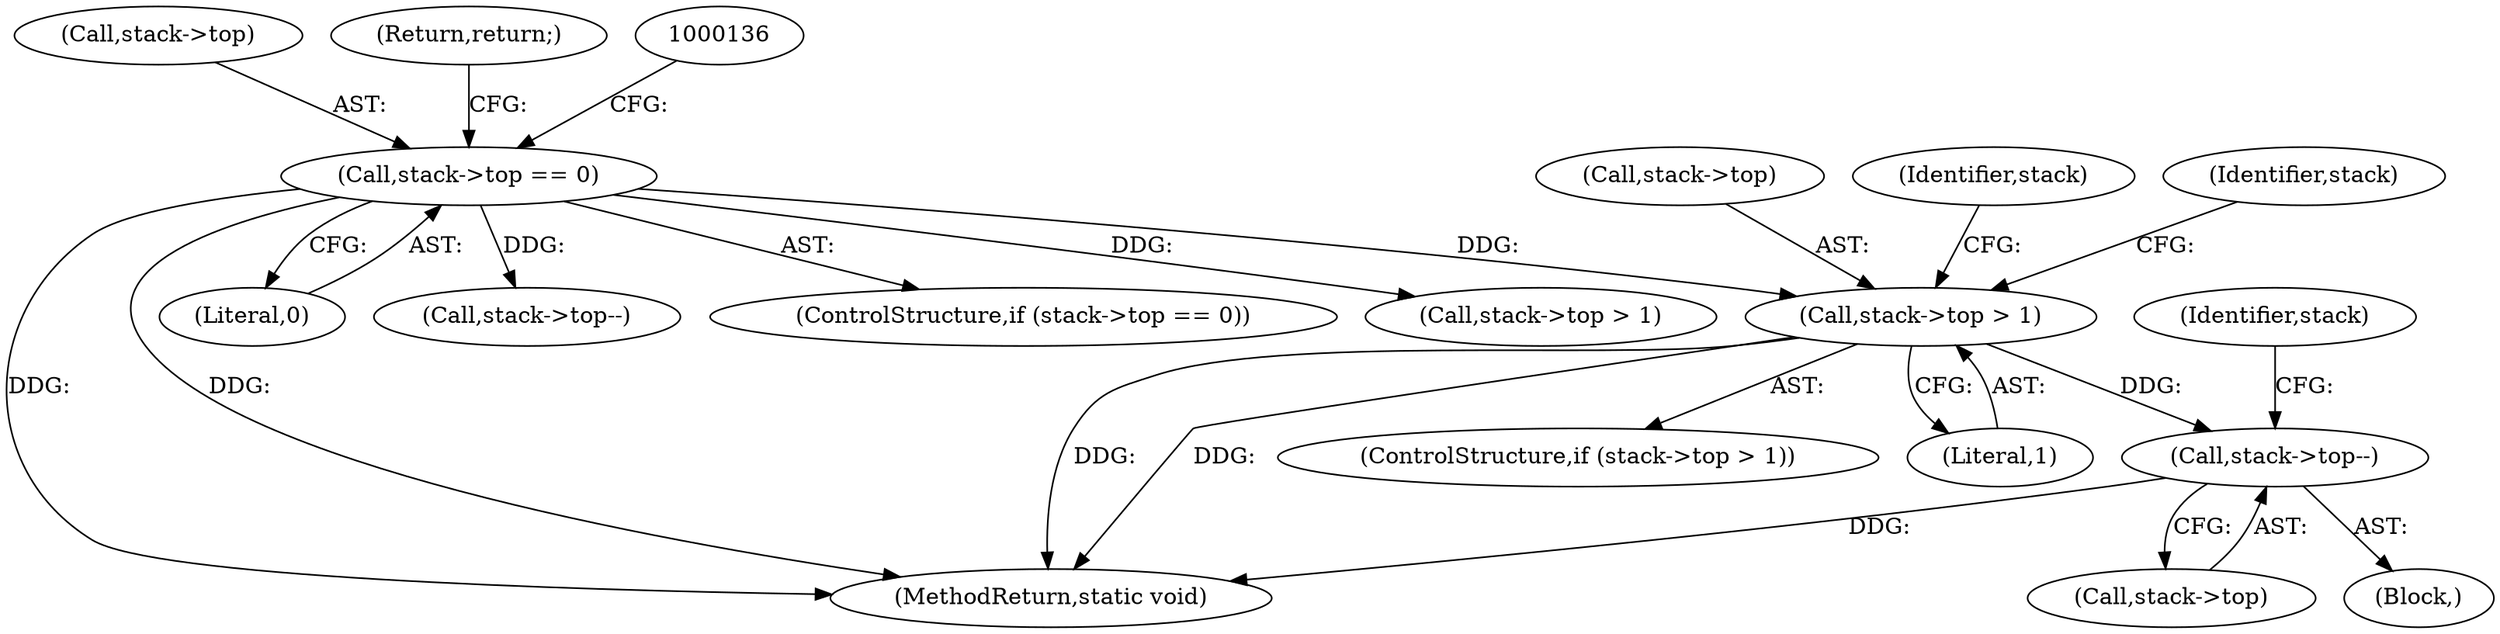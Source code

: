 digraph "0_php-src_8d2539fa0faf3f63e1d1e7635347c5b9e777d47b@pointer" {
"1000325" [label="(Call,stack->top--)"];
"1000319" [label="(Call,stack->top > 1)"];
"1000124" [label="(Call,stack->top == 0)"];
"1000640" [label="(Call,stack->top--)"];
"1000330" [label="(Identifier,stack)"];
"1000123" [label="(ControlStructure,if (stack->top == 0))"];
"1000125" [label="(Call,stack->top)"];
"1000130" [label="(Return,return;)"];
"1000210" [label="(Call,stack->top > 1)"];
"1000319" [label="(Call,stack->top > 1)"];
"1000323" [label="(Literal,1)"];
"1000320" [label="(Call,stack->top)"];
"1000327" [label="(Identifier,stack)"];
"1000326" [label="(Call,stack->top)"];
"1000597" [label="(Identifier,stack)"];
"1000644" [label="(MethodReturn,static void)"];
"1000318" [label="(ControlStructure,if (stack->top > 1))"];
"1000324" [label="(Block,)"];
"1000128" [label="(Literal,0)"];
"1000124" [label="(Call,stack->top == 0)"];
"1000325" [label="(Call,stack->top--)"];
"1000325" -> "1000324"  [label="AST: "];
"1000325" -> "1000326"  [label="CFG: "];
"1000326" -> "1000325"  [label="AST: "];
"1000330" -> "1000325"  [label="CFG: "];
"1000325" -> "1000644"  [label="DDG: "];
"1000319" -> "1000325"  [label="DDG: "];
"1000319" -> "1000318"  [label="AST: "];
"1000319" -> "1000323"  [label="CFG: "];
"1000320" -> "1000319"  [label="AST: "];
"1000323" -> "1000319"  [label="AST: "];
"1000327" -> "1000319"  [label="CFG: "];
"1000597" -> "1000319"  [label="CFG: "];
"1000319" -> "1000644"  [label="DDG: "];
"1000319" -> "1000644"  [label="DDG: "];
"1000124" -> "1000319"  [label="DDG: "];
"1000124" -> "1000123"  [label="AST: "];
"1000124" -> "1000128"  [label="CFG: "];
"1000125" -> "1000124"  [label="AST: "];
"1000128" -> "1000124"  [label="AST: "];
"1000130" -> "1000124"  [label="CFG: "];
"1000136" -> "1000124"  [label="CFG: "];
"1000124" -> "1000644"  [label="DDG: "];
"1000124" -> "1000644"  [label="DDG: "];
"1000124" -> "1000210"  [label="DDG: "];
"1000124" -> "1000640"  [label="DDG: "];
}
